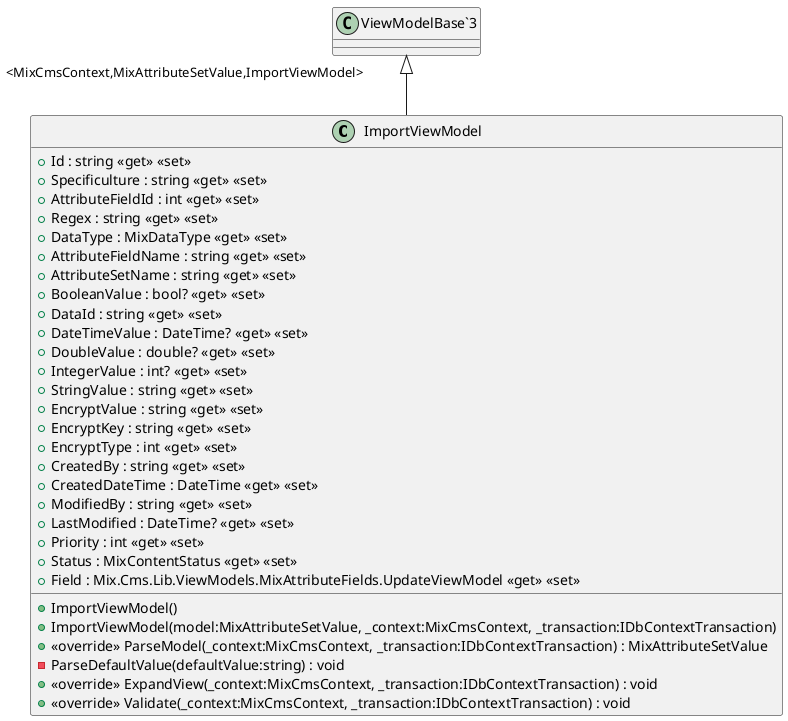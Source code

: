 @startuml
class ImportViewModel {
    + Id : string <<get>> <<set>>
    + Specificulture : string <<get>> <<set>>
    + AttributeFieldId : int <<get>> <<set>>
    + Regex : string <<get>> <<set>>
    + DataType : MixDataType <<get>> <<set>>
    + AttributeFieldName : string <<get>> <<set>>
    + AttributeSetName : string <<get>> <<set>>
    + BooleanValue : bool? <<get>> <<set>>
    + DataId : string <<get>> <<set>>
    + DateTimeValue : DateTime? <<get>> <<set>>
    + DoubleValue : double? <<get>> <<set>>
    + IntegerValue : int? <<get>> <<set>>
    + StringValue : string <<get>> <<set>>
    + EncryptValue : string <<get>> <<set>>
    + EncryptKey : string <<get>> <<set>>
    + EncryptType : int <<get>> <<set>>
    + CreatedBy : string <<get>> <<set>>
    + CreatedDateTime : DateTime <<get>> <<set>>
    + ModifiedBy : string <<get>> <<set>>
    + LastModified : DateTime? <<get>> <<set>>
    + Priority : int <<get>> <<set>>
    + Status : MixContentStatus <<get>> <<set>>
    + Field : Mix.Cms.Lib.ViewModels.MixAttributeFields.UpdateViewModel <<get>> <<set>>
    + ImportViewModel()
    + ImportViewModel(model:MixAttributeSetValue, _context:MixCmsContext, _transaction:IDbContextTransaction)
    + <<override>> ParseModel(_context:MixCmsContext, _transaction:IDbContextTransaction) : MixAttributeSetValue
    - ParseDefaultValue(defaultValue:string) : void
    + <<override>> ExpandView(_context:MixCmsContext, _transaction:IDbContextTransaction) : void
    + <<override>> Validate(_context:MixCmsContext, _transaction:IDbContextTransaction) : void
}
"ViewModelBase`3" "<MixCmsContext,MixAttributeSetValue,ImportViewModel>" <|-- ImportViewModel
@enduml
